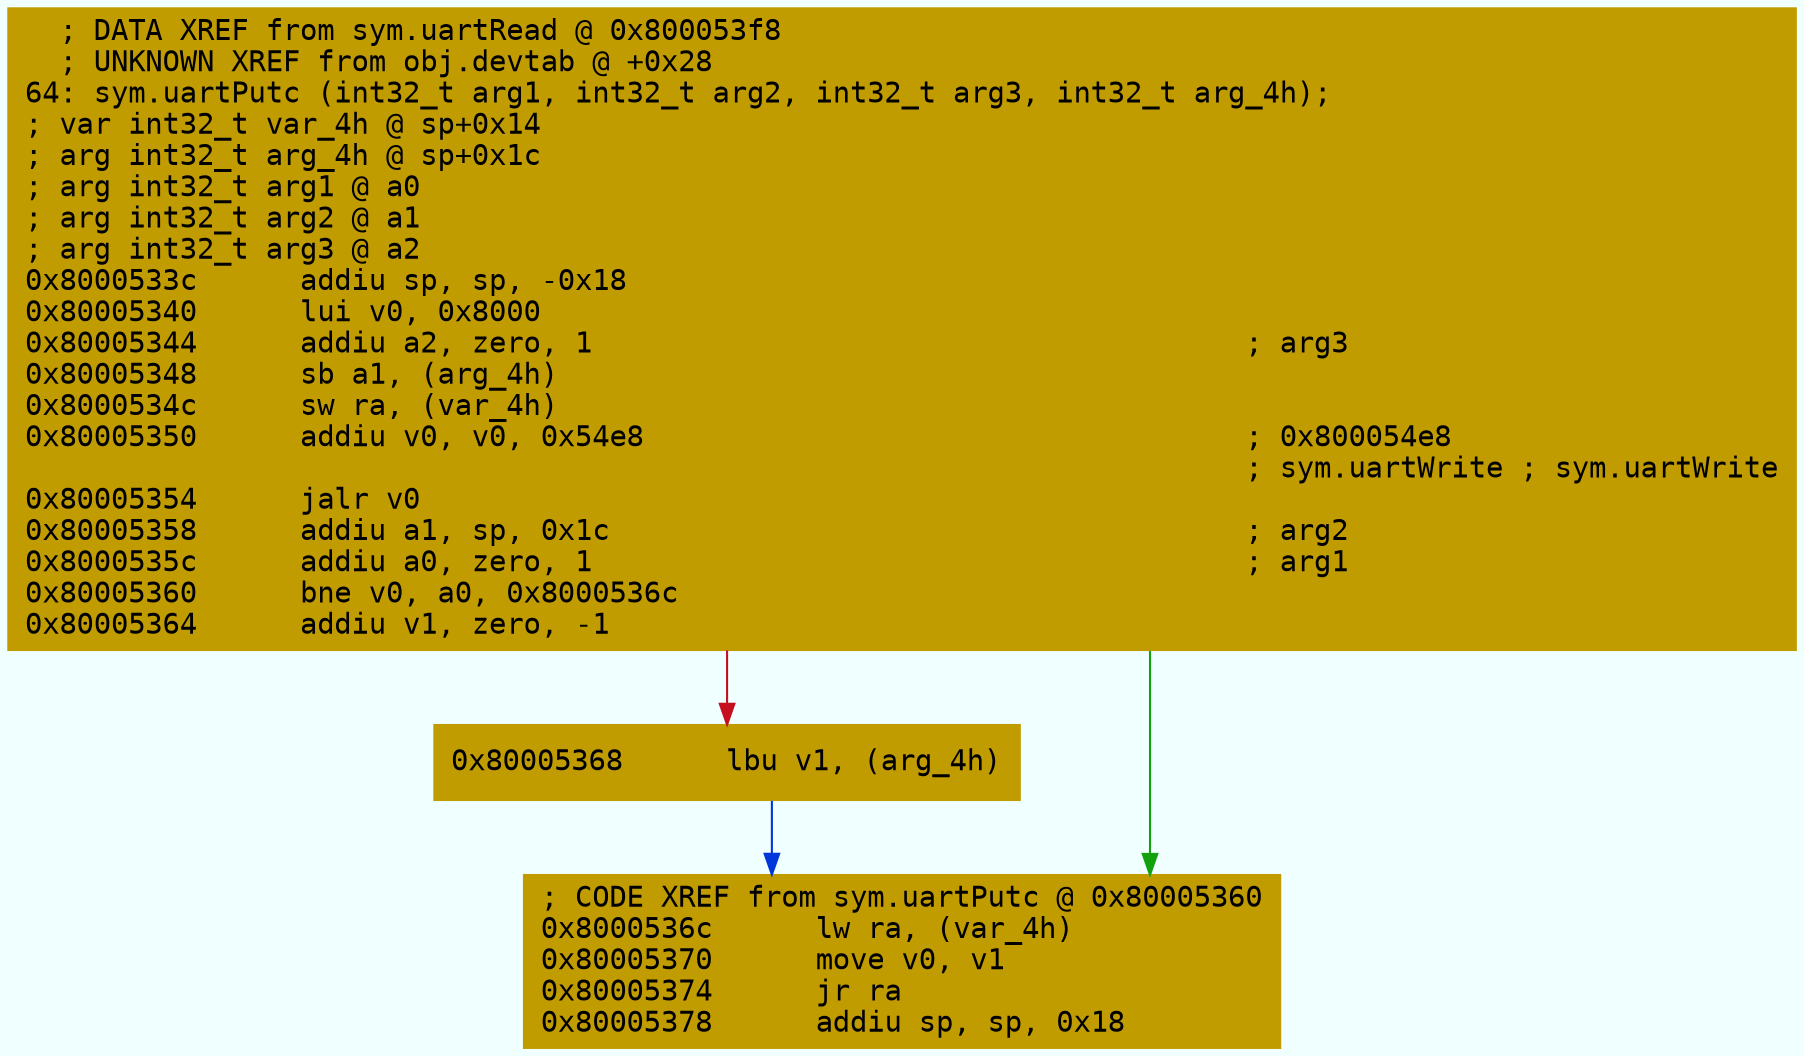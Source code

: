 digraph code {
	graph [bgcolor=azure fontsize=8 fontname="Courier" splines="ortho"];
	node [fillcolor=gray style=filled shape=box];
	edge [arrowhead="normal"];
	"0x8000533c" [URL="sym.uartPutc/0x8000533c", fillcolor="#c19c00",color="#c19c00", fontname="Courier",label="  ; DATA XREF from sym.uartRead @ 0x800053f8\l  ; UNKNOWN XREF from obj.devtab @ +0x28\l64: sym.uartPutc (int32_t arg1, int32_t arg2, int32_t arg3, int32_t arg_4h);\l; var int32_t var_4h @ sp+0x14\l; arg int32_t arg_4h @ sp+0x1c\l; arg int32_t arg1 @ a0\l; arg int32_t arg2 @ a1\l; arg int32_t arg3 @ a2\l0x8000533c      addiu sp, sp, -0x18\l0x80005340      lui v0, 0x8000\l0x80005344      addiu a2, zero, 1                                      ; arg3\l0x80005348      sb a1, (arg_4h)\l0x8000534c      sw ra, (var_4h)\l0x80005350      addiu v0, v0, 0x54e8                                   ; 0x800054e8\l                                                                       ; sym.uartWrite ; sym.uartWrite\l0x80005354      jalr v0\l0x80005358      addiu a1, sp, 0x1c                                     ; arg2\l0x8000535c      addiu a0, zero, 1                                      ; arg1\l0x80005360      bne v0, a0, 0x8000536c\l0x80005364      addiu v1, zero, -1\l"]
	"0x80005368" [URL="sym.uartPutc/0x80005368", fillcolor="#c19c00",color="#c19c00", fontname="Courier",label="0x80005368      lbu v1, (arg_4h)\l"]
	"0x8000536c" [URL="sym.uartPutc/0x8000536c", fillcolor="#c19c00",color="#c19c00", fontname="Courier",label="; CODE XREF from sym.uartPutc @ 0x80005360\l0x8000536c      lw ra, (var_4h)\l0x80005370      move v0, v1\l0x80005374      jr ra\l0x80005378      addiu sp, sp, 0x18\l"]
        "0x8000533c" -> "0x8000536c" [color="#13a10e"];
        "0x8000533c" -> "0x80005368" [color="#c50f1f"];
        "0x80005368" -> "0x8000536c" [color="#0037da"];
}
